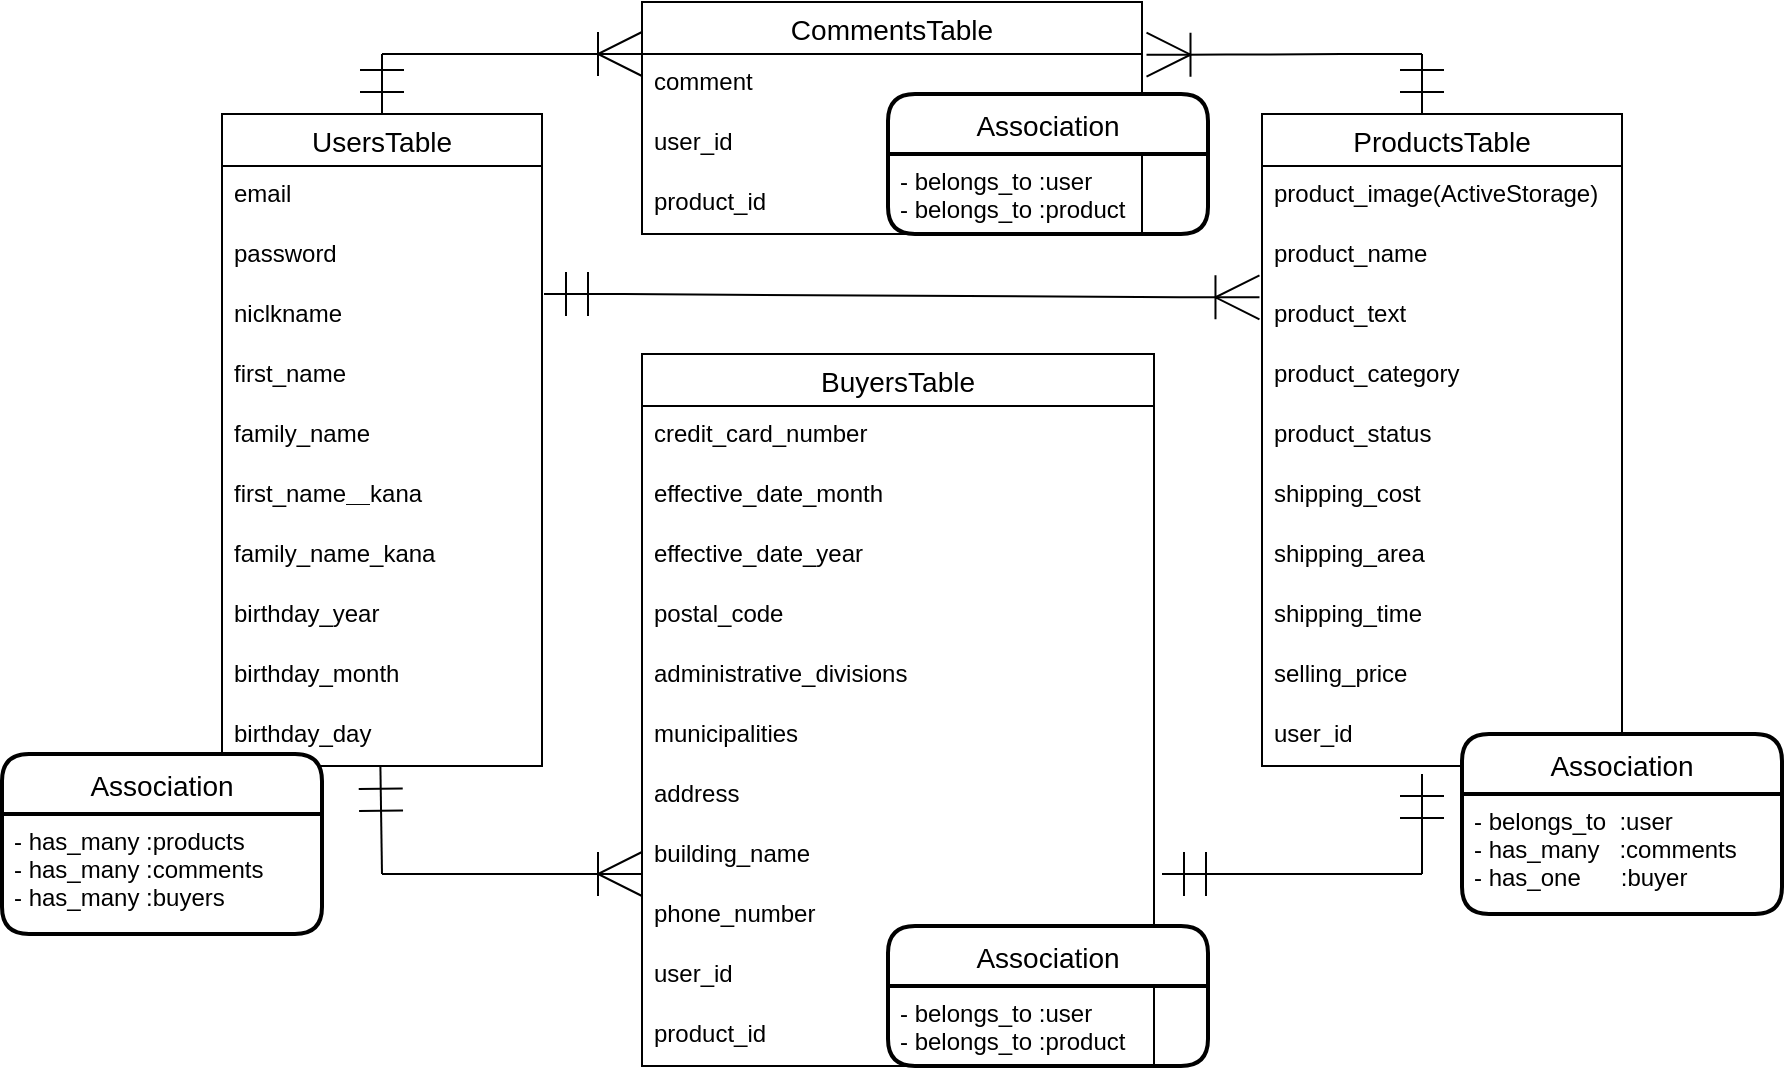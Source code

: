 <mxfile>
    <diagram id="piHB9uL8Kqp0r1hH_3bW" name="ページ1">
        <mxGraphModel dx="1076" dy="230" grid="1" gridSize="10" guides="1" tooltips="1" connect="1" arrows="1" fold="1" page="1" pageScale="1" pageWidth="827" pageHeight="1169" math="0" shadow="0">
            <root>
                <mxCell id="0"/>
                <mxCell id="1" parent="0"/>
                <mxCell id="21" value="UsersTable" style="swimlane;fontStyle=0;childLayout=stackLayout;horizontal=1;startSize=26;horizontalStack=0;resizeParent=1;resizeParentMax=0;resizeLast=0;collapsible=1;marginBottom=0;align=center;fontSize=14;verticalAlign=middle;" vertex="1" parent="1">
                    <mxGeometry x="80" y="80" width="160" height="326" as="geometry">
                        <mxRectangle x="130" y="120" width="100" height="26" as="alternateBounds"/>
                    </mxGeometry>
                </mxCell>
                <mxCell id="23" value="email" style="text;strokeColor=none;fillColor=none;spacingLeft=4;spacingRight=4;overflow=hidden;rotatable=0;points=[[0,0.5],[1,0.5]];portConstraint=eastwest;fontSize=12;" vertex="1" parent="21">
                    <mxGeometry y="26" width="160" height="30" as="geometry"/>
                </mxCell>
                <mxCell id="24" value="password" style="text;strokeColor=none;fillColor=none;spacingLeft=4;spacingRight=4;overflow=hidden;rotatable=0;points=[[0,0.5],[1,0.5]];portConstraint=eastwest;fontSize=12;" vertex="1" parent="21">
                    <mxGeometry y="56" width="160" height="30" as="geometry"/>
                </mxCell>
                <mxCell id="22" value="niclkname" style="text;strokeColor=none;fillColor=none;spacingLeft=4;spacingRight=4;overflow=hidden;rotatable=0;points=[[0,0.5],[1,0.5]];portConstraint=eastwest;fontSize=12;" vertex="1" parent="21">
                    <mxGeometry y="86" width="160" height="30" as="geometry"/>
                </mxCell>
                <mxCell id="37" value="first_name" style="text;strokeColor=none;fillColor=none;spacingLeft=4;spacingRight=4;overflow=hidden;rotatable=0;points=[[0,0.5],[1,0.5]];portConstraint=eastwest;fontSize=12;" vertex="1" parent="21">
                    <mxGeometry y="116" width="160" height="30" as="geometry"/>
                </mxCell>
                <mxCell id="38" value="family_name" style="text;strokeColor=none;fillColor=none;spacingLeft=4;spacingRight=4;overflow=hidden;rotatable=0;points=[[0,0.5],[1,0.5]];portConstraint=eastwest;fontSize=12;" vertex="1" parent="21">
                    <mxGeometry y="146" width="160" height="30" as="geometry"/>
                </mxCell>
                <mxCell id="39" value="first_name＿kana" style="text;strokeColor=none;fillColor=none;spacingLeft=4;spacingRight=4;overflow=hidden;rotatable=0;points=[[0,0.5],[1,0.5]];portConstraint=eastwest;fontSize=12;" vertex="1" parent="21">
                    <mxGeometry y="176" width="160" height="30" as="geometry"/>
                </mxCell>
                <mxCell id="40" value="family_name_kana" style="text;strokeColor=none;fillColor=none;spacingLeft=4;spacingRight=4;overflow=hidden;rotatable=0;points=[[0,0.5],[1,0.5]];portConstraint=eastwest;fontSize=12;" vertex="1" parent="21">
                    <mxGeometry y="206" width="160" height="30" as="geometry"/>
                </mxCell>
                <mxCell id="41" value="birthday_year" style="text;strokeColor=none;fillColor=none;spacingLeft=4;spacingRight=4;overflow=hidden;rotatable=0;points=[[0,0.5],[1,0.5]];portConstraint=eastwest;fontSize=12;" vertex="1" parent="21">
                    <mxGeometry y="236" width="160" height="30" as="geometry"/>
                </mxCell>
                <mxCell id="53" value="birthday_month" style="text;strokeColor=none;fillColor=none;spacingLeft=4;spacingRight=4;overflow=hidden;rotatable=0;points=[[0,0.5],[1,0.5]];portConstraint=eastwest;fontSize=12;" vertex="1" parent="21">
                    <mxGeometry y="266" width="160" height="30" as="geometry"/>
                </mxCell>
                <mxCell id="54" value="birthday_day" style="text;strokeColor=none;fillColor=none;spacingLeft=4;spacingRight=4;overflow=hidden;rotatable=0;points=[[0,0.5],[1,0.5]];portConstraint=eastwest;fontSize=12;" vertex="1" parent="21">
                    <mxGeometry y="296" width="160" height="30" as="geometry"/>
                </mxCell>
                <mxCell id="25" value="ProductsTable" style="swimlane;fontStyle=0;childLayout=stackLayout;horizontal=1;startSize=26;horizontalStack=0;resizeParent=1;resizeParentMax=0;resizeLast=0;collapsible=1;marginBottom=0;align=center;fontSize=14;" vertex="1" parent="1">
                    <mxGeometry x="600" y="80" width="180" height="326" as="geometry"/>
                </mxCell>
                <mxCell id="26" value="product_image(ActiveStorage)" style="text;strokeColor=none;fillColor=none;spacingLeft=4;spacingRight=4;overflow=hidden;rotatable=0;points=[[0,0.5],[1,0.5]];portConstraint=eastwest;fontSize=12;" vertex="1" parent="25">
                    <mxGeometry y="26" width="180" height="30" as="geometry"/>
                </mxCell>
                <mxCell id="27" value="product_name" style="text;strokeColor=none;fillColor=none;spacingLeft=4;spacingRight=4;overflow=hidden;rotatable=0;points=[[0,0.5],[1,0.5]];portConstraint=eastwest;fontSize=12;" vertex="1" parent="25">
                    <mxGeometry y="56" width="180" height="30" as="geometry"/>
                </mxCell>
                <mxCell id="28" value="product_text" style="text;strokeColor=none;fillColor=none;spacingLeft=4;spacingRight=4;overflow=hidden;rotatable=0;points=[[0,0.5],[1,0.5]];portConstraint=eastwest;fontSize=12;" vertex="1" parent="25">
                    <mxGeometry y="86" width="180" height="30" as="geometry"/>
                </mxCell>
                <mxCell id="42" value="product_category" style="text;strokeColor=none;fillColor=none;spacingLeft=4;spacingRight=4;overflow=hidden;rotatable=0;points=[[0,0.5],[1,0.5]];portConstraint=eastwest;fontSize=12;" vertex="1" parent="25">
                    <mxGeometry y="116" width="180" height="30" as="geometry"/>
                </mxCell>
                <mxCell id="43" value="product_status" style="text;strokeColor=none;fillColor=none;spacingLeft=4;spacingRight=4;overflow=hidden;rotatable=0;points=[[0,0.5],[1,0.5]];portConstraint=eastwest;fontSize=12;" vertex="1" parent="25">
                    <mxGeometry y="146" width="180" height="30" as="geometry"/>
                </mxCell>
                <mxCell id="44" value="shipping_cost" style="text;strokeColor=none;fillColor=none;spacingLeft=4;spacingRight=4;overflow=hidden;rotatable=0;points=[[0,0.5],[1,0.5]];portConstraint=eastwest;fontSize=12;" vertex="1" parent="25">
                    <mxGeometry y="176" width="180" height="30" as="geometry"/>
                </mxCell>
                <mxCell id="45" value="shipping_area" style="text;strokeColor=none;fillColor=none;spacingLeft=4;spacingRight=4;overflow=hidden;rotatable=0;points=[[0,0.5],[1,0.5]];portConstraint=eastwest;fontSize=12;" vertex="1" parent="25">
                    <mxGeometry y="206" width="180" height="30" as="geometry"/>
                </mxCell>
                <mxCell id="46" value="shipping_time" style="text;strokeColor=none;fillColor=none;spacingLeft=4;spacingRight=4;overflow=hidden;rotatable=0;points=[[0,0.5],[1,0.5]];portConstraint=eastwest;fontSize=12;" vertex="1" parent="25">
                    <mxGeometry y="236" width="180" height="30" as="geometry"/>
                </mxCell>
                <mxCell id="47" value="selling_price" style="text;strokeColor=none;fillColor=none;spacingLeft=4;spacingRight=4;overflow=hidden;rotatable=0;points=[[0,0.5],[1,0.5]];portConstraint=eastwest;fontSize=12;" vertex="1" parent="25">
                    <mxGeometry y="266" width="180" height="30" as="geometry"/>
                </mxCell>
                <mxCell id="72" value="user_id" style="text;strokeColor=none;fillColor=none;spacingLeft=4;spacingRight=4;overflow=hidden;rotatable=0;points=[[0,0.5],[1,0.5]];portConstraint=eastwest;fontSize=12;" vertex="1" parent="25">
                    <mxGeometry y="296" width="180" height="30" as="geometry"/>
                </mxCell>
                <mxCell id="48" value="BuyersTable" style="swimlane;fontStyle=0;childLayout=stackLayout;horizontal=1;startSize=26;horizontalStack=0;resizeParent=1;resizeParentMax=0;resizeLast=0;collapsible=1;marginBottom=0;align=center;fontSize=14;" vertex="1" parent="1">
                    <mxGeometry x="290" y="200" width="256" height="356" as="geometry"/>
                </mxCell>
                <mxCell id="49" value="credit_card_number" style="text;strokeColor=none;fillColor=none;spacingLeft=4;spacingRight=4;overflow=hidden;rotatable=0;points=[[0,0.5],[1,0.5]];portConstraint=eastwest;fontSize=12;" vertex="1" parent="48">
                    <mxGeometry y="26" width="256" height="30" as="geometry"/>
                </mxCell>
                <mxCell id="50" value="effective_date_month" style="text;strokeColor=none;fillColor=none;spacingLeft=4;spacingRight=4;overflow=hidden;rotatable=0;points=[[0,0.5],[1,0.5]];portConstraint=eastwest;fontSize=12;" vertex="1" parent="48">
                    <mxGeometry y="56" width="256" height="30" as="geometry"/>
                </mxCell>
                <mxCell id="51" value="effective_date_year" style="text;strokeColor=none;fillColor=none;spacingLeft=4;spacingRight=4;overflow=hidden;rotatable=0;points=[[0,0.5],[1,0.5]];portConstraint=eastwest;fontSize=12;" vertex="1" parent="48">
                    <mxGeometry y="86" width="256" height="30" as="geometry"/>
                </mxCell>
                <mxCell id="52" value="postal_code" style="text;strokeColor=none;fillColor=none;spacingLeft=4;spacingRight=4;overflow=hidden;rotatable=0;points=[[0,0.5],[1,0.5]];portConstraint=eastwest;fontSize=12;" vertex="1" parent="48">
                    <mxGeometry y="116" width="256" height="30" as="geometry"/>
                </mxCell>
                <mxCell id="55" value="administrative_divisions" style="text;strokeColor=none;fillColor=none;spacingLeft=4;spacingRight=4;overflow=hidden;rotatable=0;points=[[0,0.5],[1,0.5]];portConstraint=eastwest;fontSize=12;" vertex="1" parent="48">
                    <mxGeometry y="146" width="256" height="30" as="geometry"/>
                </mxCell>
                <mxCell id="56" value="municipalities" style="text;strokeColor=none;fillColor=none;spacingLeft=4;spacingRight=4;overflow=hidden;rotatable=0;points=[[0,0.5],[1,0.5]];portConstraint=eastwest;fontSize=12;" vertex="1" parent="48">
                    <mxGeometry y="176" width="256" height="30" as="geometry"/>
                </mxCell>
                <mxCell id="57" value="address " style="text;strokeColor=none;fillColor=none;spacingLeft=4;spacingRight=4;overflow=hidden;rotatable=0;points=[[0,0.5],[1,0.5]];portConstraint=eastwest;fontSize=12;" vertex="1" parent="48">
                    <mxGeometry y="206" width="256" height="30" as="geometry"/>
                </mxCell>
                <mxCell id="58" value="building_name" style="text;strokeColor=none;fillColor=none;spacingLeft=4;spacingRight=4;overflow=hidden;rotatable=0;points=[[0,0.5],[1,0.5]];portConstraint=eastwest;fontSize=12;" vertex="1" parent="48">
                    <mxGeometry y="236" width="256" height="30" as="geometry"/>
                </mxCell>
                <mxCell id="59" value="phone_number" style="text;strokeColor=none;fillColor=none;spacingLeft=4;spacingRight=4;overflow=hidden;rotatable=0;points=[[0,0.5],[1,0.5]];portConstraint=eastwest;fontSize=12;" vertex="1" parent="48">
                    <mxGeometry y="266" width="256" height="30" as="geometry"/>
                </mxCell>
                <mxCell id="73" value="user_id" style="text;strokeColor=none;fillColor=none;spacingLeft=4;spacingRight=4;overflow=hidden;rotatable=0;points=[[0,0.5],[1,0.5]];portConstraint=eastwest;fontSize=12;" vertex="1" parent="48">
                    <mxGeometry y="296" width="256" height="30" as="geometry"/>
                </mxCell>
                <mxCell id="74" value="product_id" style="text;strokeColor=none;fillColor=none;spacingLeft=4;spacingRight=4;overflow=hidden;rotatable=0;points=[[0,0.5],[1,0.5]];portConstraint=eastwest;fontSize=12;" vertex="1" parent="48">
                    <mxGeometry y="326" width="256" height="30" as="geometry"/>
                </mxCell>
                <mxCell id="61" value="" style="edgeStyle=entityRelationEdgeStyle;fontSize=12;html=1;endArrow=ERoneToMany;startArrow=ERmandOne;entryX=-0.007;entryY=0.189;entryDx=0;entryDy=0;endSize=20;startSize=20;entryPerimeter=0;" edge="1" parent="1" target="28">
                    <mxGeometry width="100" height="100" relative="1" as="geometry">
                        <mxPoint x="241" y="170" as="sourcePoint"/>
                        <mxPoint x="430" y="140" as="targetPoint"/>
                    </mxGeometry>
                </mxCell>
                <mxCell id="66" value="" style="edgeStyle=entityRelationEdgeStyle;fontSize=12;html=1;endArrow=none;startSize=20;endSize=20;startArrow=ERmandOne;startFill=0;endFill=0;" edge="1" parent="1">
                    <mxGeometry width="100" height="100" relative="1" as="geometry">
                        <mxPoint x="550" y="460" as="sourcePoint"/>
                        <mxPoint x="680" y="460" as="targetPoint"/>
                    </mxGeometry>
                </mxCell>
                <mxCell id="67" value="" style="edgeStyle=entityRelationEdgeStyle;fontSize=12;html=1;endArrow=ERoneToMany;startSize=20;endSize=20;" edge="1" parent="1">
                    <mxGeometry width="100" height="100" relative="1" as="geometry">
                        <mxPoint x="160" y="460" as="sourcePoint"/>
                        <mxPoint x="290" y="460" as="targetPoint"/>
                    </mxGeometry>
                </mxCell>
                <mxCell id="70" value="" style="endArrow=none;html=1;fontSize=11;startSize=20;endSize=20;exitX=0.495;exitY=1.013;exitDx=0;exitDy=0;exitPerimeter=0;startArrow=ERmandOne;startFill=0;" edge="1" parent="1" source="54">
                    <mxGeometry width="50" height="50" relative="1" as="geometry">
                        <mxPoint x="380" y="370" as="sourcePoint"/>
                        <mxPoint x="160" y="460" as="targetPoint"/>
                    </mxGeometry>
                </mxCell>
                <mxCell id="71" value="" style="endArrow=none;html=1;fontSize=11;startSize=20;endSize=20;startArrow=ERmandOne;startFill=0;" edge="1" parent="1">
                    <mxGeometry width="50" height="50" relative="1" as="geometry">
                        <mxPoint x="680" y="410" as="sourcePoint"/>
                        <mxPoint x="680" y="460" as="targetPoint"/>
                        <Array as="points">
                            <mxPoint x="680" y="460"/>
                        </Array>
                    </mxGeometry>
                </mxCell>
                <mxCell id="75" value="CommentsTable" style="swimlane;fontStyle=0;childLayout=stackLayout;horizontal=1;startSize=26;horizontalStack=0;resizeParent=1;resizeParentMax=0;resizeLast=0;collapsible=1;marginBottom=0;align=center;fontSize=14;" vertex="1" parent="1">
                    <mxGeometry x="290" y="24" width="250" height="116" as="geometry"/>
                </mxCell>
                <mxCell id="76" value="comment" style="text;strokeColor=none;fillColor=none;spacingLeft=4;spacingRight=4;overflow=hidden;rotatable=0;points=[[0,0.5],[1,0.5]];portConstraint=eastwest;fontSize=12;" vertex="1" parent="75">
                    <mxGeometry y="26" width="250" height="30" as="geometry"/>
                </mxCell>
                <mxCell id="92" value="user_id" style="text;strokeColor=none;fillColor=none;spacingLeft=4;spacingRight=4;overflow=hidden;rotatable=0;points=[[0,0.5],[1,0.5]];portConstraint=eastwest;fontSize=12;" vertex="1" parent="75">
                    <mxGeometry y="56" width="250" height="30" as="geometry"/>
                </mxCell>
                <mxCell id="93" value="product_id" style="text;strokeColor=none;fillColor=none;spacingLeft=4;spacingRight=4;overflow=hidden;rotatable=0;points=[[0,0.5],[1,0.5]];portConstraint=eastwest;fontSize=12;" vertex="1" parent="75">
                    <mxGeometry y="86" width="250" height="30" as="geometry"/>
                </mxCell>
                <mxCell id="79" value="" style="edgeStyle=entityRelationEdgeStyle;fontSize=12;html=1;endArrow=ERoneToMany;startSize=20;endSize=20;" edge="1" parent="1">
                    <mxGeometry width="100" height="100" relative="1" as="geometry">
                        <mxPoint x="160" y="50" as="sourcePoint"/>
                        <mxPoint x="290" y="50" as="targetPoint"/>
                    </mxGeometry>
                </mxCell>
                <mxCell id="80" value="" style="endArrow=none;html=1;fontSize=11;startSize=20;endSize=20;exitX=0.5;exitY=0;exitDx=0;exitDy=0;startArrow=ERmandOne;startFill=0;" edge="1" parent="1" source="21">
                    <mxGeometry width="50" height="50" relative="1" as="geometry">
                        <mxPoint x="169.2" y="416.39" as="sourcePoint"/>
                        <mxPoint x="160" y="50" as="targetPoint"/>
                    </mxGeometry>
                </mxCell>
                <mxCell id="81" value="" style="edgeStyle=entityRelationEdgeStyle;fontSize=12;html=1;endArrow=none;startSize=20;endSize=20;startArrow=ERoneToMany;startFill=0;endFill=0;exitX=1.009;exitY=0.011;exitDx=0;exitDy=0;exitPerimeter=0;" edge="1" parent="1" source="76">
                    <mxGeometry width="100" height="100" relative="1" as="geometry">
                        <mxPoint x="500" y="50" as="sourcePoint"/>
                        <mxPoint x="680" y="50" as="targetPoint"/>
                    </mxGeometry>
                </mxCell>
                <mxCell id="82" value="" style="endArrow=none;html=1;fontSize=11;startSize=20;endSize=20;startArrow=ERmandOne;startFill=0;" edge="1" parent="1">
                    <mxGeometry width="50" height="50" relative="1" as="geometry">
                        <mxPoint x="680" y="80" as="sourcePoint"/>
                        <mxPoint x="680" y="50" as="targetPoint"/>
                    </mxGeometry>
                </mxCell>
                <mxCell id="83" value="Association" style="swimlane;childLayout=stackLayout;horizontal=1;startSize=30;horizontalStack=0;rounded=1;fontSize=14;fontStyle=0;strokeWidth=2;resizeParent=0;resizeLast=1;shadow=0;dashed=0;align=center;" vertex="1" parent="1">
                    <mxGeometry x="413" y="70" width="160" height="70" as="geometry"/>
                </mxCell>
                <mxCell id="84" value="- belongs_to :user&#10;- belongs_to :product" style="align=left;strokeColor=none;fillColor=none;spacingLeft=4;fontSize=12;verticalAlign=top;resizable=0;rotatable=0;part=1;" vertex="1" parent="83">
                    <mxGeometry y="30" width="160" height="40" as="geometry"/>
                </mxCell>
                <mxCell id="86" value="Association" style="swimlane;childLayout=stackLayout;horizontal=1;startSize=30;horizontalStack=0;rounded=1;fontSize=14;fontStyle=0;strokeWidth=2;resizeParent=0;resizeLast=1;shadow=0;dashed=0;align=center;" vertex="1" parent="1">
                    <mxGeometry x="-30" y="400" width="160" height="90" as="geometry"/>
                </mxCell>
                <mxCell id="87" value="- has_many :products&#10;- has_many :comments&#10;- has_many :buyers" style="align=left;strokeColor=none;fillColor=none;spacingLeft=4;fontSize=12;verticalAlign=top;resizable=0;rotatable=0;part=1;" vertex="1" parent="86">
                    <mxGeometry y="30" width="160" height="60" as="geometry"/>
                </mxCell>
                <mxCell id="88" value="Association" style="swimlane;childLayout=stackLayout;horizontal=1;startSize=30;horizontalStack=0;rounded=1;fontSize=14;fontStyle=0;strokeWidth=2;resizeParent=0;resizeLast=1;shadow=0;dashed=0;align=center;" vertex="1" parent="1">
                    <mxGeometry x="700" y="390" width="160" height="90" as="geometry"/>
                </mxCell>
                <mxCell id="89" value="- belongs_to  :user&#10;- has_many   :comments&#10;- has_one      :buyer" style="align=left;strokeColor=none;fillColor=none;spacingLeft=4;fontSize=12;verticalAlign=top;resizable=0;rotatable=0;part=1;" vertex="1" parent="88">
                    <mxGeometry y="30" width="160" height="60" as="geometry"/>
                </mxCell>
                <mxCell id="90" value="Association" style="swimlane;childLayout=stackLayout;horizontal=1;startSize=30;horizontalStack=0;rounded=1;fontSize=14;fontStyle=0;strokeWidth=2;resizeParent=0;resizeLast=1;shadow=0;dashed=0;align=center;" vertex="1" parent="1">
                    <mxGeometry x="413" y="486" width="160" height="70" as="geometry"/>
                </mxCell>
                <mxCell id="91" value="- belongs_to :user&#10;- belongs_to :product" style="align=left;strokeColor=none;fillColor=none;spacingLeft=4;fontSize=12;verticalAlign=top;resizable=0;rotatable=0;part=1;" vertex="1" parent="90">
                    <mxGeometry y="30" width="160" height="40" as="geometry"/>
                </mxCell>
            </root>
        </mxGraphModel>
    </diagram>
</mxfile>
